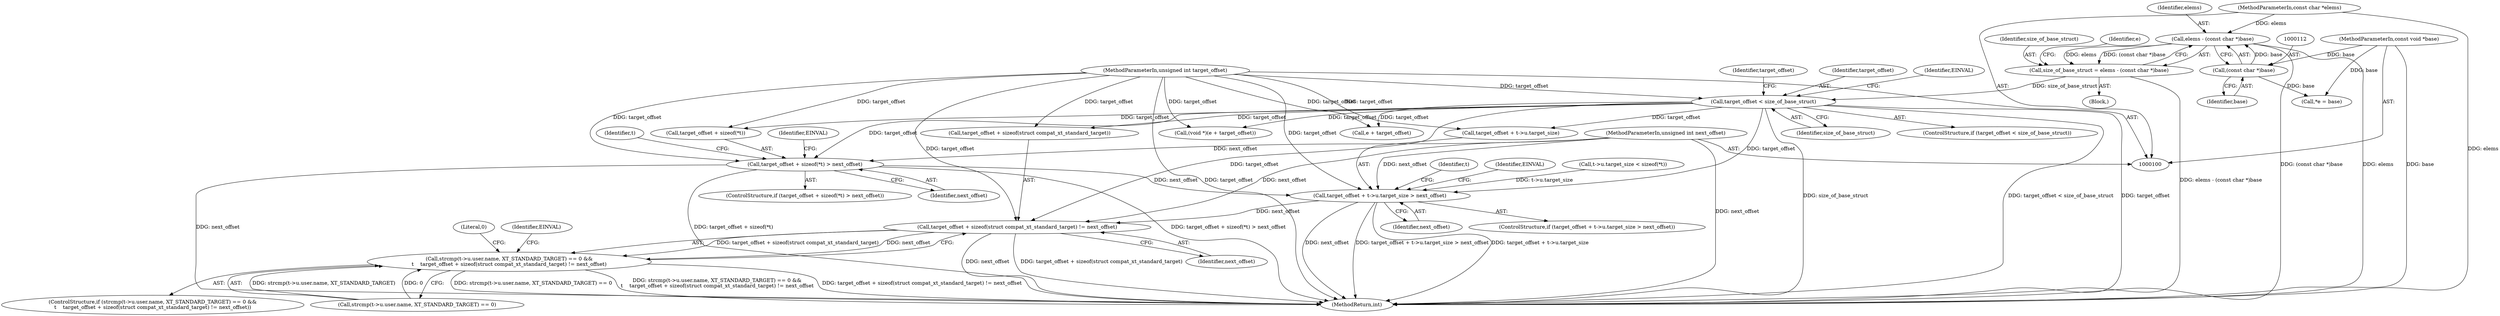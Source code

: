 digraph "0_linux_ce683e5f9d045e5d67d1312a42b359cb2ab2a13c_6@API" {
"1000127" [label="(Call,target_offset + sizeof(*t) > next_offset)"];
"1000120" [label="(Call,target_offset < size_of_base_struct)"];
"1000103" [label="(MethodParameterIn,unsigned int target_offset)"];
"1000107" [label="(Call,size_of_base_struct = elems - (const char *)base)"];
"1000109" [label="(Call,elems - (const char *)base)"];
"1000102" [label="(MethodParameterIn,const char *elems)"];
"1000111" [label="(Call,(const char *)base)"];
"1000101" [label="(MethodParameterIn,const void *base)"];
"1000104" [label="(MethodParameterIn,unsigned int next_offset)"];
"1000158" [label="(Call,target_offset + t->u.target_size > next_offset)"];
"1000183" [label="(Call,target_offset + sizeof(struct compat_xt_standard_target) != next_offset)"];
"1000171" [label="(Call,strcmp(t->u.user.name, XT_STANDARD_TARGET) == 0 &&\n\t    target_offset + sizeof(struct compat_xt_standard_target) != next_offset)"];
"1000191" [label="(Identifier,EINVAL)"];
"1000177" [label="(Identifier,t)"];
"1000122" [label="(Identifier,size_of_base_struct)"];
"1000139" [label="(Call,(void *)(e + target_offset))"];
"1000183" [label="(Call,target_offset + sizeof(struct compat_xt_standard_target) != next_offset)"];
"1000169" [label="(Identifier,EINVAL)"];
"1000113" [label="(Identifier,base)"];
"1000116" [label="(Call,*e = base)"];
"1000170" [label="(ControlStructure,if (strcmp(t->u.user.name, XT_STANDARD_TARGET) == 0 &&\n\t    target_offset + sizeof(struct compat_xt_standard_target) != next_offset))"];
"1000194" [label="(MethodReturn,int)"];
"1000126" [label="(ControlStructure,if (target_offset + sizeof(*t) > next_offset))"];
"1000101" [label="(MethodParameterIn,const void *base)"];
"1000166" [label="(Identifier,next_offset)"];
"1000111" [label="(Call,(const char *)base)"];
"1000125" [label="(Identifier,EINVAL)"];
"1000128" [label="(Call,target_offset + sizeof(*t))"];
"1000107" [label="(Call,size_of_base_struct = elems - (const char *)base)"];
"1000108" [label="(Identifier,size_of_base_struct)"];
"1000158" [label="(Call,target_offset + t->u.target_size > next_offset)"];
"1000133" [label="(Identifier,next_offset)"];
"1000103" [label="(MethodParameterIn,unsigned int target_offset)"];
"1000109" [label="(Call,elems - (const char *)base)"];
"1000110" [label="(Identifier,elems)"];
"1000193" [label="(Literal,0)"];
"1000171" [label="(Call,strcmp(t->u.user.name, XT_STANDARD_TARGET) == 0 &&\n\t    target_offset + sizeof(struct compat_xt_standard_target) != next_offset)"];
"1000136" [label="(Identifier,EINVAL)"];
"1000138" [label="(Identifier,t)"];
"1000129" [label="(Identifier,target_offset)"];
"1000121" [label="(Identifier,target_offset)"];
"1000188" [label="(Identifier,next_offset)"];
"1000105" [label="(Block,)"];
"1000102" [label="(MethodParameterIn,const char *elems)"];
"1000104" [label="(MethodParameterIn,unsigned int next_offset)"];
"1000157" [label="(ControlStructure,if (target_offset + t->u.target_size > next_offset))"];
"1000184" [label="(Call,target_offset + sizeof(struct compat_xt_standard_target))"];
"1000127" [label="(Call,target_offset + sizeof(*t) > next_offset)"];
"1000141" [label="(Call,e + target_offset)"];
"1000120" [label="(Call,target_offset < size_of_base_struct)"];
"1000159" [label="(Call,target_offset + t->u.target_size)"];
"1000117" [label="(Identifier,e)"];
"1000119" [label="(ControlStructure,if (target_offset < size_of_base_struct))"];
"1000172" [label="(Call,strcmp(t->u.user.name, XT_STANDARD_TARGET) == 0)"];
"1000145" [label="(Call,t->u.target_size < sizeof(*t))"];
"1000127" -> "1000126"  [label="AST: "];
"1000127" -> "1000133"  [label="CFG: "];
"1000128" -> "1000127"  [label="AST: "];
"1000133" -> "1000127"  [label="AST: "];
"1000136" -> "1000127"  [label="CFG: "];
"1000138" -> "1000127"  [label="CFG: "];
"1000127" -> "1000194"  [label="DDG: target_offset + sizeof(*t) > next_offset"];
"1000127" -> "1000194"  [label="DDG: next_offset"];
"1000127" -> "1000194"  [label="DDG: target_offset + sizeof(*t)"];
"1000120" -> "1000127"  [label="DDG: target_offset"];
"1000103" -> "1000127"  [label="DDG: target_offset"];
"1000104" -> "1000127"  [label="DDG: next_offset"];
"1000127" -> "1000158"  [label="DDG: next_offset"];
"1000120" -> "1000119"  [label="AST: "];
"1000120" -> "1000122"  [label="CFG: "];
"1000121" -> "1000120"  [label="AST: "];
"1000122" -> "1000120"  [label="AST: "];
"1000125" -> "1000120"  [label="CFG: "];
"1000129" -> "1000120"  [label="CFG: "];
"1000120" -> "1000194"  [label="DDG: target_offset"];
"1000120" -> "1000194"  [label="DDG: target_offset < size_of_base_struct"];
"1000120" -> "1000194"  [label="DDG: size_of_base_struct"];
"1000103" -> "1000120"  [label="DDG: target_offset"];
"1000107" -> "1000120"  [label="DDG: size_of_base_struct"];
"1000120" -> "1000128"  [label="DDG: target_offset"];
"1000120" -> "1000139"  [label="DDG: target_offset"];
"1000120" -> "1000141"  [label="DDG: target_offset"];
"1000120" -> "1000158"  [label="DDG: target_offset"];
"1000120" -> "1000159"  [label="DDG: target_offset"];
"1000120" -> "1000183"  [label="DDG: target_offset"];
"1000120" -> "1000184"  [label="DDG: target_offset"];
"1000103" -> "1000100"  [label="AST: "];
"1000103" -> "1000194"  [label="DDG: target_offset"];
"1000103" -> "1000128"  [label="DDG: target_offset"];
"1000103" -> "1000139"  [label="DDG: target_offset"];
"1000103" -> "1000141"  [label="DDG: target_offset"];
"1000103" -> "1000158"  [label="DDG: target_offset"];
"1000103" -> "1000159"  [label="DDG: target_offset"];
"1000103" -> "1000183"  [label="DDG: target_offset"];
"1000103" -> "1000184"  [label="DDG: target_offset"];
"1000107" -> "1000105"  [label="AST: "];
"1000107" -> "1000109"  [label="CFG: "];
"1000108" -> "1000107"  [label="AST: "];
"1000109" -> "1000107"  [label="AST: "];
"1000117" -> "1000107"  [label="CFG: "];
"1000107" -> "1000194"  [label="DDG: elems - (const char *)base"];
"1000109" -> "1000107"  [label="DDG: elems"];
"1000109" -> "1000107"  [label="DDG: (const char *)base"];
"1000109" -> "1000111"  [label="CFG: "];
"1000110" -> "1000109"  [label="AST: "];
"1000111" -> "1000109"  [label="AST: "];
"1000109" -> "1000194"  [label="DDG: elems"];
"1000109" -> "1000194"  [label="DDG: (const char *)base"];
"1000102" -> "1000109"  [label="DDG: elems"];
"1000111" -> "1000109"  [label="DDG: base"];
"1000102" -> "1000100"  [label="AST: "];
"1000102" -> "1000194"  [label="DDG: elems"];
"1000111" -> "1000113"  [label="CFG: "];
"1000112" -> "1000111"  [label="AST: "];
"1000113" -> "1000111"  [label="AST: "];
"1000101" -> "1000111"  [label="DDG: base"];
"1000111" -> "1000116"  [label="DDG: base"];
"1000101" -> "1000100"  [label="AST: "];
"1000101" -> "1000194"  [label="DDG: base"];
"1000101" -> "1000116"  [label="DDG: base"];
"1000104" -> "1000100"  [label="AST: "];
"1000104" -> "1000194"  [label="DDG: next_offset"];
"1000104" -> "1000158"  [label="DDG: next_offset"];
"1000104" -> "1000183"  [label="DDG: next_offset"];
"1000158" -> "1000157"  [label="AST: "];
"1000158" -> "1000166"  [label="CFG: "];
"1000159" -> "1000158"  [label="AST: "];
"1000166" -> "1000158"  [label="AST: "];
"1000169" -> "1000158"  [label="CFG: "];
"1000177" -> "1000158"  [label="CFG: "];
"1000158" -> "1000194"  [label="DDG: target_offset + t->u.target_size"];
"1000158" -> "1000194"  [label="DDG: next_offset"];
"1000158" -> "1000194"  [label="DDG: target_offset + t->u.target_size > next_offset"];
"1000145" -> "1000158"  [label="DDG: t->u.target_size"];
"1000158" -> "1000183"  [label="DDG: next_offset"];
"1000183" -> "1000171"  [label="AST: "];
"1000183" -> "1000188"  [label="CFG: "];
"1000184" -> "1000183"  [label="AST: "];
"1000188" -> "1000183"  [label="AST: "];
"1000171" -> "1000183"  [label="CFG: "];
"1000183" -> "1000194"  [label="DDG: next_offset"];
"1000183" -> "1000194"  [label="DDG: target_offset + sizeof(struct compat_xt_standard_target)"];
"1000183" -> "1000171"  [label="DDG: target_offset + sizeof(struct compat_xt_standard_target)"];
"1000183" -> "1000171"  [label="DDG: next_offset"];
"1000171" -> "1000170"  [label="AST: "];
"1000171" -> "1000172"  [label="CFG: "];
"1000172" -> "1000171"  [label="AST: "];
"1000191" -> "1000171"  [label="CFG: "];
"1000193" -> "1000171"  [label="CFG: "];
"1000171" -> "1000194"  [label="DDG: strcmp(t->u.user.name, XT_STANDARD_TARGET) == 0"];
"1000171" -> "1000194"  [label="DDG: strcmp(t->u.user.name, XT_STANDARD_TARGET) == 0 &&\n\t    target_offset + sizeof(struct compat_xt_standard_target) != next_offset"];
"1000171" -> "1000194"  [label="DDG: target_offset + sizeof(struct compat_xt_standard_target) != next_offset"];
"1000172" -> "1000171"  [label="DDG: strcmp(t->u.user.name, XT_STANDARD_TARGET)"];
"1000172" -> "1000171"  [label="DDG: 0"];
}
